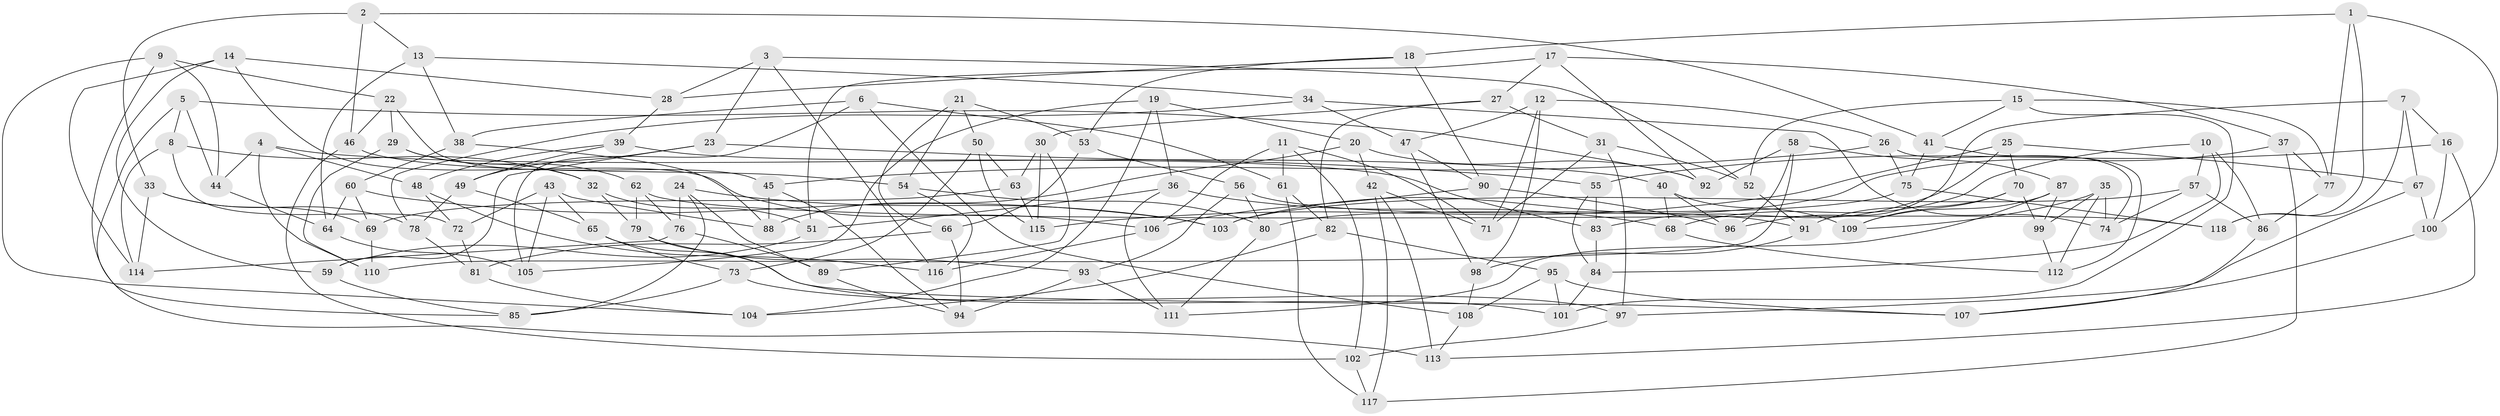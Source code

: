 // coarse degree distribution, {6: 0.4931506849315068, 4: 0.3424657534246575, 5: 0.1232876712328767, 3: 0.0410958904109589}
// Generated by graph-tools (version 1.1) at 2025/42/03/06/25 10:42:24]
// undirected, 118 vertices, 236 edges
graph export_dot {
graph [start="1"]
  node [color=gray90,style=filled];
  1;
  2;
  3;
  4;
  5;
  6;
  7;
  8;
  9;
  10;
  11;
  12;
  13;
  14;
  15;
  16;
  17;
  18;
  19;
  20;
  21;
  22;
  23;
  24;
  25;
  26;
  27;
  28;
  29;
  30;
  31;
  32;
  33;
  34;
  35;
  36;
  37;
  38;
  39;
  40;
  41;
  42;
  43;
  44;
  45;
  46;
  47;
  48;
  49;
  50;
  51;
  52;
  53;
  54;
  55;
  56;
  57;
  58;
  59;
  60;
  61;
  62;
  63;
  64;
  65;
  66;
  67;
  68;
  69;
  70;
  71;
  72;
  73;
  74;
  75;
  76;
  77;
  78;
  79;
  80;
  81;
  82;
  83;
  84;
  85;
  86;
  87;
  88;
  89;
  90;
  91;
  92;
  93;
  94;
  95;
  96;
  97;
  98;
  99;
  100;
  101;
  102;
  103;
  104;
  105;
  106;
  107;
  108;
  109;
  110;
  111;
  112;
  113;
  114;
  115;
  116;
  117;
  118;
  1 -- 18;
  1 -- 118;
  1 -- 100;
  1 -- 77;
  2 -- 13;
  2 -- 46;
  2 -- 41;
  2 -- 33;
  3 -- 23;
  3 -- 116;
  3 -- 28;
  3 -- 52;
  4 -- 40;
  4 -- 48;
  4 -- 110;
  4 -- 44;
  5 -- 8;
  5 -- 92;
  5 -- 44;
  5 -- 85;
  6 -- 105;
  6 -- 108;
  6 -- 38;
  6 -- 61;
  7 -- 118;
  7 -- 96;
  7 -- 16;
  7 -- 67;
  8 -- 72;
  8 -- 114;
  8 -- 32;
  9 -- 104;
  9 -- 44;
  9 -- 22;
  9 -- 113;
  10 -- 86;
  10 -- 84;
  10 -- 68;
  10 -- 57;
  11 -- 71;
  11 -- 106;
  11 -- 61;
  11 -- 102;
  12 -- 47;
  12 -- 26;
  12 -- 71;
  12 -- 98;
  13 -- 64;
  13 -- 34;
  13 -- 38;
  14 -- 59;
  14 -- 28;
  14 -- 106;
  14 -- 114;
  15 -- 77;
  15 -- 41;
  15 -- 52;
  15 -- 101;
  16 -- 113;
  16 -- 100;
  16 -- 55;
  17 -- 27;
  17 -- 92;
  17 -- 51;
  17 -- 37;
  18 -- 90;
  18 -- 28;
  18 -- 53;
  19 -- 36;
  19 -- 104;
  19 -- 20;
  19 -- 105;
  20 -- 42;
  20 -- 88;
  20 -- 92;
  21 -- 53;
  21 -- 54;
  21 -- 50;
  21 -- 66;
  22 -- 46;
  22 -- 29;
  22 -- 45;
  23 -- 59;
  23 -- 49;
  23 -- 55;
  24 -- 85;
  24 -- 103;
  24 -- 76;
  24 -- 89;
  25 -- 67;
  25 -- 70;
  25 -- 83;
  25 -- 115;
  26 -- 75;
  26 -- 45;
  26 -- 74;
  27 -- 82;
  27 -- 30;
  27 -- 31;
  28 -- 39;
  29 -- 32;
  29 -- 110;
  29 -- 62;
  30 -- 89;
  30 -- 115;
  30 -- 63;
  31 -- 71;
  31 -- 97;
  31 -- 52;
  32 -- 51;
  32 -- 79;
  33 -- 114;
  33 -- 78;
  33 -- 69;
  34 -- 74;
  34 -- 78;
  34 -- 47;
  35 -- 112;
  35 -- 99;
  35 -- 109;
  35 -- 74;
  36 -- 111;
  36 -- 51;
  36 -- 68;
  37 -- 103;
  37 -- 117;
  37 -- 77;
  38 -- 88;
  38 -- 60;
  39 -- 48;
  39 -- 83;
  39 -- 49;
  40 -- 109;
  40 -- 96;
  40 -- 68;
  41 -- 75;
  41 -- 112;
  42 -- 113;
  42 -- 117;
  42 -- 71;
  43 -- 65;
  43 -- 72;
  43 -- 88;
  43 -- 105;
  44 -- 64;
  45 -- 88;
  45 -- 94;
  46 -- 102;
  46 -- 54;
  47 -- 90;
  47 -- 98;
  48 -- 116;
  48 -- 72;
  49 -- 65;
  49 -- 78;
  50 -- 115;
  50 -- 63;
  50 -- 73;
  51 -- 59;
  52 -- 91;
  53 -- 56;
  53 -- 66;
  54 -- 116;
  54 -- 80;
  55 -- 84;
  55 -- 83;
  56 -- 93;
  56 -- 80;
  56 -- 91;
  57 -- 86;
  57 -- 103;
  57 -- 74;
  58 -- 96;
  58 -- 92;
  58 -- 87;
  58 -- 110;
  59 -- 85;
  60 -- 103;
  60 -- 64;
  60 -- 69;
  61 -- 82;
  61 -- 117;
  62 -- 76;
  62 -- 118;
  62 -- 79;
  63 -- 115;
  63 -- 69;
  64 -- 105;
  65 -- 73;
  65 -- 107;
  66 -- 81;
  66 -- 94;
  67 -- 100;
  67 -- 97;
  68 -- 112;
  69 -- 110;
  70 -- 109;
  70 -- 91;
  70 -- 99;
  72 -- 81;
  73 -- 97;
  73 -- 85;
  75 -- 118;
  75 -- 80;
  76 -- 89;
  76 -- 114;
  77 -- 86;
  78 -- 81;
  79 -- 101;
  79 -- 93;
  80 -- 111;
  81 -- 104;
  82 -- 95;
  82 -- 104;
  83 -- 84;
  84 -- 101;
  86 -- 107;
  87 -- 109;
  87 -- 99;
  87 -- 111;
  89 -- 94;
  90 -- 96;
  90 -- 106;
  91 -- 98;
  93 -- 94;
  93 -- 111;
  95 -- 107;
  95 -- 101;
  95 -- 108;
  97 -- 102;
  98 -- 108;
  99 -- 112;
  100 -- 107;
  102 -- 117;
  106 -- 116;
  108 -- 113;
}
